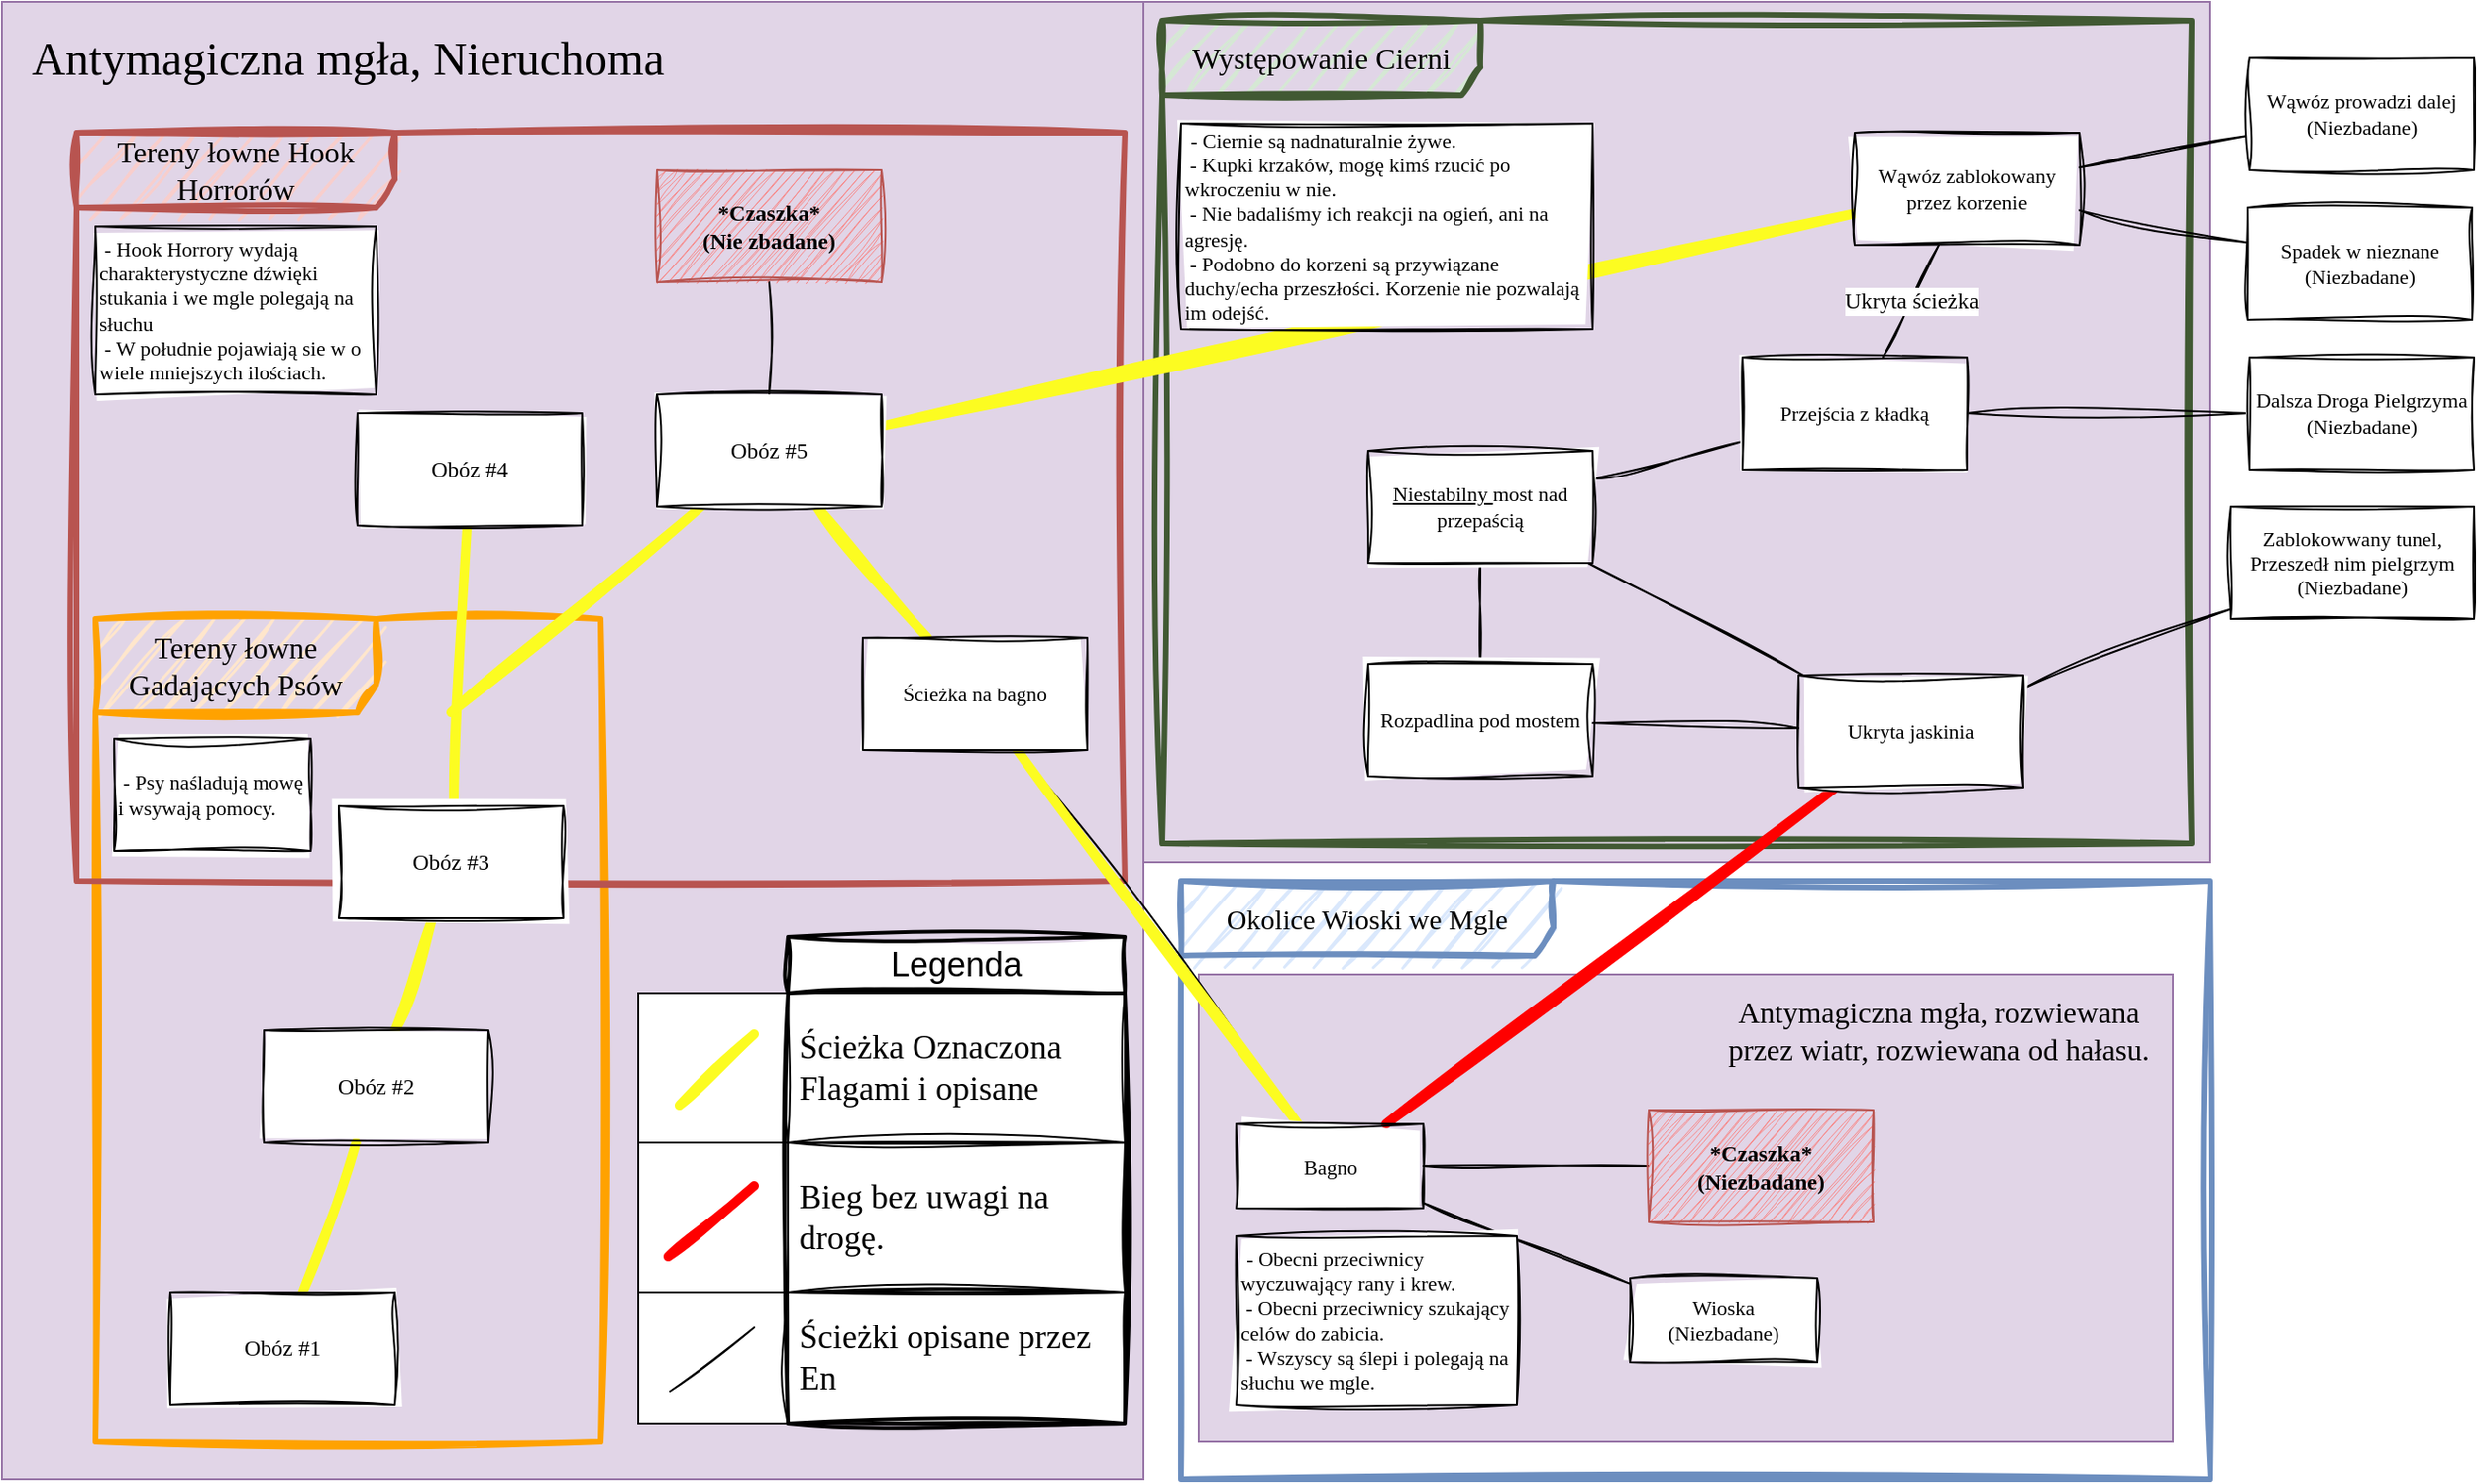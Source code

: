 <mxfile version="22.1.13" type="github">
  <diagram name="Page-1" id="jO8U_TxOKtu35358IPTG">
    <mxGraphModel dx="2620" dy="943" grid="1" gridSize="10" guides="1" tooltips="1" connect="1" arrows="1" fold="1" page="1" pageScale="1" pageWidth="827" pageHeight="1169" math="0" shadow="0">
      <root>
        <mxCell id="0" />
        <mxCell id="1" parent="0" />
        <mxCell id="beuTjJRbkT3ywZGF47F_-86" value="" style="rounded=0;whiteSpace=wrap;html=1;fontFamily=Helvetica;fontSize=11;fillColor=#e1d5e7;strokeColor=#9673a6;movable=1;resizable=1;rotatable=1;deletable=1;editable=1;locked=0;connectable=1;" vertex="1" parent="1">
          <mxGeometry x="530" y="130" width="570" height="460" as="geometry" />
        </mxCell>
        <mxCell id="beuTjJRbkT3ywZGF47F_-81" value="&lt;font style=&quot;font-size: 12px;&quot;&gt;&lt;span style=&quot;font-size: 15px;&quot;&gt;&lt;font style=&quot;font-size: 15px;&quot; face=&quot;Comic Sans MS&quot;&gt;Okolice Wioski we Mgle&lt;br&gt;&lt;/font&gt;&lt;/span&gt;&lt;/font&gt;" style="shape=umlFrame;whiteSpace=wrap;html=1;pointerEvents=0;fontFamily=Helvetica;fontSize=11;width=199;height=40;fillColor=#dae8fc;strokeColor=#6c8ebf;strokeWidth=3;movable=1;resizable=1;rotatable=1;deletable=1;editable=1;locked=0;connectable=1;sketch=1;curveFitting=1;jiggle=2;" vertex="1" parent="1">
          <mxGeometry x="550" y="600" width="550" height="320" as="geometry" />
        </mxCell>
        <mxCell id="beuTjJRbkT3ywZGF47F_-35" value="" style="rounded=0;whiteSpace=wrap;html=1;fontFamily=Helvetica;fontSize=11;fillColor=#e1d5e7;strokeColor=#9673a6;movable=1;resizable=1;rotatable=1;deletable=1;editable=1;locked=0;connectable=1;" vertex="1" parent="1">
          <mxGeometry x="559.5" y="650" width="520.5" height="250" as="geometry" />
        </mxCell>
        <mxCell id="beuTjJRbkT3ywZGF47F_-13" value="" style="rounded=0;whiteSpace=wrap;html=1;fontFamily=Helvetica;fontSize=11;fillColor=#e1d5e7;strokeColor=#9673a6;movable=1;resizable=1;rotatable=1;deletable=1;editable=1;locked=0;connectable=1;" vertex="1" parent="1">
          <mxGeometry x="-80" y="130" width="610" height="790" as="geometry" />
        </mxCell>
        <mxCell id="beuTjJRbkT3ywZGF47F_-30" value="&lt;font style=&quot;font-size: 16px;&quot; face=&quot;Comic Sans MS&quot;&gt;Występowanie Cierni&lt;/font&gt;" style="shape=umlFrame;whiteSpace=wrap;html=1;pointerEvents=0;fontFamily=Helvetica;fontSize=11;width=170;height=40;fillColor=#d5e8d4;strokeColor=#415933;strokeWidth=3;movable=1;resizable=1;rotatable=1;deletable=1;editable=1;locked=0;connectable=1;sketch=1;curveFitting=1;jiggle=2;" vertex="1" parent="1">
          <mxGeometry x="540" y="140" width="550" height="440" as="geometry" />
        </mxCell>
        <mxCell id="beuTjJRbkT3ywZGF47F_-77" value="&lt;font face=&quot;Comic Sans MS&quot; style=&quot;font-size: 16px;&quot;&gt;Tereny łowne Gadających Psów&lt;br&gt;&lt;/font&gt;" style="shape=umlFrame;whiteSpace=wrap;html=1;pointerEvents=0;fontFamily=Helvetica;fontSize=11;width=150;height=50;fillColor=#ffe6cc;strokeColor=#FFA200;strokeWidth=3;movable=0;resizable=0;rotatable=0;deletable=0;editable=0;locked=1;connectable=0;sketch=1;curveFitting=1;jiggle=2;" vertex="1" parent="1">
          <mxGeometry x="-30" y="460" width="270" height="440" as="geometry" />
        </mxCell>
        <mxCell id="beuTjJRbkT3ywZGF47F_-12" value="&lt;font face=&quot;Comic Sans MS&quot; style=&quot;font-size: 16px;&quot;&gt;Tereny łowne Hook Horrorów&lt;/font&gt;" style="shape=umlFrame;whiteSpace=wrap;html=1;pointerEvents=0;fontFamily=Helvetica;fontSize=11;width=170;height=40;fillColor=#f8cecc;strokeColor=#b85450;strokeWidth=3;movable=0;resizable=0;rotatable=0;deletable=0;editable=0;locked=1;connectable=0;sketch=1;curveFitting=1;jiggle=2;" vertex="1" parent="1">
          <mxGeometry x="-40" y="200" width="560" height="400" as="geometry" />
        </mxCell>
        <mxCell id="beuTjJRbkT3ywZGF47F_-4" style="rounded=0;orthogonalLoop=1;jettySize=auto;html=1;endArrow=none;endFill=0;curved=0;strokeColor=#FCFC21;strokeWidth=5;sketch=1;curveFitting=1;jiggle=2;" edge="1" parent="1" source="beuTjJRbkT3ywZGF47F_-1" target="beuTjJRbkT3ywZGF47F_-2">
          <mxGeometry relative="1" as="geometry" />
        </mxCell>
        <mxCell id="beuTjJRbkT3ywZGF47F_-1" value="&lt;font face=&quot;Comic Sans MS&quot;&gt;Obóz #1&lt;/font&gt;" style="rounded=0;whiteSpace=wrap;html=1;sketch=1;curveFitting=1;jiggle=2;" vertex="1" parent="1">
          <mxGeometry x="10" y="820" width="120" height="60" as="geometry" />
        </mxCell>
        <mxCell id="beuTjJRbkT3ywZGF47F_-6" style="edgeStyle=none;shape=connector;curved=0;rounded=0;orthogonalLoop=1;jettySize=auto;html=1;labelBackgroundColor=default;strokeColor=#FCFC21;align=center;verticalAlign=middle;fontFamily=Helvetica;fontSize=11;fontColor=default;endArrow=none;endFill=0;strokeWidth=5;sketch=1;curveFitting=1;jiggle=2;" edge="1" parent="1" source="beuTjJRbkT3ywZGF47F_-2" target="beuTjJRbkT3ywZGF47F_-3">
          <mxGeometry relative="1" as="geometry" />
        </mxCell>
        <mxCell id="beuTjJRbkT3ywZGF47F_-2" value="&lt;font face=&quot;Comic Sans MS&quot;&gt;Obóz #2&lt;/font&gt;" style="rounded=0;whiteSpace=wrap;html=1;sketch=1;curveFitting=1;jiggle=2;" vertex="1" parent="1">
          <mxGeometry x="60" y="680" width="120" height="60" as="geometry" />
        </mxCell>
        <mxCell id="beuTjJRbkT3ywZGF47F_-8" style="edgeStyle=none;shape=connector;curved=0;rounded=0;orthogonalLoop=1;jettySize=auto;html=1;labelBackgroundColor=default;strokeColor=#FCFC21;align=center;verticalAlign=middle;fontFamily=Helvetica;fontSize=11;fontColor=default;endArrow=none;endFill=0;fillColor=#fff2cc;strokeWidth=5;sketch=1;curveFitting=1;jiggle=2;" edge="1" parent="1" source="beuTjJRbkT3ywZGF47F_-3" target="beuTjJRbkT3ywZGF47F_-7">
          <mxGeometry relative="1" as="geometry" />
        </mxCell>
        <mxCell id="beuTjJRbkT3ywZGF47F_-3" value="&lt;font face=&quot;Comic Sans MS&quot;&gt;Obóz #3&lt;/font&gt;" style="rounded=0;whiteSpace=wrap;html=1;sketch=1;curveFitting=1;jiggle=2;" vertex="1" parent="1">
          <mxGeometry x="100" y="560" width="120" height="60" as="geometry" />
        </mxCell>
        <mxCell id="beuTjJRbkT3ywZGF47F_-10" style="edgeStyle=none;shape=connector;curved=0;rounded=0;orthogonalLoop=1;jettySize=auto;html=1;labelBackgroundColor=default;strokeColor=#FCFC21;align=center;verticalAlign=middle;fontFamily=Helvetica;fontSize=11;fontColor=default;endArrow=none;endFill=0;strokeWidth=5;sketch=1;curveFitting=1;jiggle=2;" edge="1" parent="1" target="beuTjJRbkT3ywZGF47F_-9">
          <mxGeometry relative="1" as="geometry">
            <mxPoint x="160" y="510" as="sourcePoint" />
          </mxGeometry>
        </mxCell>
        <mxCell id="beuTjJRbkT3ywZGF47F_-7" value="&lt;font face=&quot;Comic Sans MS&quot;&gt;Obóz #4&lt;/font&gt;" style="rounded=0;whiteSpace=wrap;html=1;sketch=1;curveFitting=1;jiggle=2;" vertex="1" parent="1">
          <mxGeometry x="110" y="350" width="120" height="60" as="geometry" />
        </mxCell>
        <mxCell id="beuTjJRbkT3ywZGF47F_-17" style="edgeStyle=none;shape=connector;curved=0;rounded=0;orthogonalLoop=1;jettySize=auto;html=1;labelBackgroundColor=default;strokeColor=default;align=center;verticalAlign=middle;fontFamily=Helvetica;fontSize=11;fontColor=default;endArrow=none;endFill=0;sketch=1;curveFitting=1;jiggle=2;" edge="1" parent="1" source="beuTjJRbkT3ywZGF47F_-9" target="beuTjJRbkT3ywZGF47F_-16">
          <mxGeometry relative="1" as="geometry" />
        </mxCell>
        <mxCell id="beuTjJRbkT3ywZGF47F_-19" style="edgeStyle=none;shape=connector;curved=0;rounded=0;orthogonalLoop=1;jettySize=auto;html=1;labelBackgroundColor=default;strokeColor=#FCFC21;align=center;verticalAlign=middle;fontFamily=Helvetica;fontSize=11;fontColor=default;endArrow=none;endFill=0;strokeWidth=5;sketch=1;curveFitting=1;jiggle=2;" edge="1" parent="1" source="beuTjJRbkT3ywZGF47F_-9" target="beuTjJRbkT3ywZGF47F_-18">
          <mxGeometry relative="1" as="geometry" />
        </mxCell>
        <mxCell id="beuTjJRbkT3ywZGF47F_-21" style="edgeStyle=none;shape=connector;curved=0;rounded=0;orthogonalLoop=1;jettySize=auto;html=1;labelBackgroundColor=default;strokeColor=#FCFC21;align=center;verticalAlign=middle;fontFamily=Helvetica;fontSize=11;fontColor=default;endArrow=none;endFill=0;strokeWidth=5;sketch=1;curveFitting=1;jiggle=2;" edge="1" parent="1" source="beuTjJRbkT3ywZGF47F_-9" target="beuTjJRbkT3ywZGF47F_-20">
          <mxGeometry relative="1" as="geometry" />
        </mxCell>
        <mxCell id="beuTjJRbkT3ywZGF47F_-9" value="&lt;font face=&quot;Comic Sans MS&quot;&gt;Obóz #5&lt;/font&gt;" style="rounded=0;whiteSpace=wrap;html=1;sketch=1;curveFitting=1;jiggle=2;" vertex="1" parent="1">
          <mxGeometry x="270" y="340" width="120" height="60" as="geometry" />
        </mxCell>
        <mxCell id="beuTjJRbkT3ywZGF47F_-16" value="&lt;font style=&quot;font-size: 12px;&quot; face=&quot;Comic Sans MS&quot;&gt;&lt;b&gt;*Czaszka*&lt;br&gt;(Nie zbadane)&lt;/b&gt;&lt;/font&gt;" style="rounded=0;whiteSpace=wrap;html=1;fontFamily=Helvetica;fontSize=11;sketch=1;curveFitting=1;jiggle=2;fillColor=#F88888;strokeColor=#b85450;" vertex="1" parent="1">
          <mxGeometry x="270" y="220" width="120" height="60" as="geometry" />
        </mxCell>
        <mxCell id="beuTjJRbkT3ywZGF47F_-23" style="edgeStyle=none;shape=connector;curved=0;rounded=0;orthogonalLoop=1;jettySize=auto;html=1;labelBackgroundColor=default;strokeColor=default;align=center;verticalAlign=middle;fontFamily=Helvetica;fontSize=11;fontColor=default;endArrow=none;endFill=0;sketch=1;curveFitting=1;jiggle=2;" edge="1" parent="1" source="beuTjJRbkT3ywZGF47F_-18" target="beuTjJRbkT3ywZGF47F_-22">
          <mxGeometry relative="1" as="geometry" />
        </mxCell>
        <mxCell id="beuTjJRbkT3ywZGF47F_-25" style="edgeStyle=none;shape=connector;curved=0;rounded=0;orthogonalLoop=1;jettySize=auto;html=1;labelBackgroundColor=default;strokeColor=default;align=center;verticalAlign=middle;fontFamily=Helvetica;fontSize=11;fontColor=default;endArrow=none;endFill=0;sketch=1;curveFitting=1;jiggle=2;" edge="1" parent="1" source="beuTjJRbkT3ywZGF47F_-18" target="beuTjJRbkT3ywZGF47F_-24">
          <mxGeometry relative="1" as="geometry" />
        </mxCell>
        <mxCell id="beuTjJRbkT3ywZGF47F_-64" style="edgeStyle=none;shape=connector;curved=0;rounded=0;orthogonalLoop=1;jettySize=auto;html=1;labelBackgroundColor=default;strokeColor=default;align=center;verticalAlign=middle;fontFamily=Helvetica;fontSize=11;fontColor=default;endArrow=none;endFill=0;sketch=1;curveFitting=1;jiggle=2;" edge="1" parent="1" source="beuTjJRbkT3ywZGF47F_-45" target="beuTjJRbkT3ywZGF47F_-63">
          <mxGeometry relative="1" as="geometry" />
        </mxCell>
        <mxCell id="beuTjJRbkT3ywZGF47F_-18" value="&lt;font face=&quot;Comic Sans MS&quot;&gt;Wąwóz zablokowany przez korzenie&lt;/font&gt;" style="rounded=0;whiteSpace=wrap;html=1;fontFamily=Helvetica;fontSize=11;fontColor=default;sketch=1;curveFitting=1;jiggle=2;" vertex="1" parent="1">
          <mxGeometry x="910" y="200" width="120" height="60" as="geometry" />
        </mxCell>
        <mxCell id="beuTjJRbkT3ywZGF47F_-29" style="edgeStyle=none;shape=connector;curved=0;rounded=0;orthogonalLoop=1;jettySize=auto;html=1;labelBackgroundColor=default;strokeColor=default;align=center;verticalAlign=middle;fontFamily=Helvetica;fontSize=11;fontColor=default;endArrow=none;endFill=0;sketch=1;curveFitting=1;jiggle=2;" edge="1" parent="1" source="beuTjJRbkT3ywZGF47F_-20" target="beuTjJRbkT3ywZGF47F_-28">
          <mxGeometry relative="1" as="geometry">
            <mxPoint x="670" y="610" as="sourcePoint" />
          </mxGeometry>
        </mxCell>
        <mxCell id="beuTjJRbkT3ywZGF47F_-52" style="edgeStyle=none;shape=connector;curved=0;rounded=0;orthogonalLoop=1;jettySize=auto;html=1;labelBackgroundColor=default;strokeColor=#FCFC21;align=center;verticalAlign=middle;fontFamily=Helvetica;fontSize=11;fontColor=default;endArrow=none;endFill=0;strokeWidth=5;sketch=1;curveFitting=1;jiggle=2;" edge="1" parent="1" source="beuTjJRbkT3ywZGF47F_-20" target="beuTjJRbkT3ywZGF47F_-28">
          <mxGeometry relative="1" as="geometry">
            <mxPoint x="690" y="600" as="targetPoint" />
          </mxGeometry>
        </mxCell>
        <mxCell id="beuTjJRbkT3ywZGF47F_-20" value="&lt;font face=&quot;Comic Sans MS&quot;&gt;Ścieżka na bagno&lt;/font&gt;" style="rounded=0;whiteSpace=wrap;html=1;fontFamily=Helvetica;fontSize=11;fontColor=default;sketch=1;curveFitting=1;jiggle=2;" vertex="1" parent="1">
          <mxGeometry x="380" y="470" width="120" height="60" as="geometry" />
        </mxCell>
        <mxCell id="beuTjJRbkT3ywZGF47F_-22" value="&lt;font face=&quot;Comic Sans MS&quot;&gt;Wąwóz prowadzi dalej&lt;br&gt;(Niezbadane)&lt;/font&gt;" style="rounded=0;whiteSpace=wrap;html=1;fontFamily=Helvetica;fontSize=11;fontColor=default;sketch=1;curveFitting=1;jiggle=2;" vertex="1" parent="1">
          <mxGeometry x="1121" y="160" width="120" height="60" as="geometry" />
        </mxCell>
        <mxCell id="beuTjJRbkT3ywZGF47F_-24" value="&lt;font face=&quot;Comic Sans MS&quot;&gt;Spadek w nieznane&lt;br&gt;(Niezbadane)&lt;/font&gt;" style="rounded=0;whiteSpace=wrap;html=1;fontFamily=Helvetica;fontSize=11;fontColor=default;sketch=1;curveFitting=1;jiggle=2;" vertex="1" parent="1">
          <mxGeometry x="1120" y="240" width="120" height="60" as="geometry" />
        </mxCell>
        <mxCell id="beuTjJRbkT3ywZGF47F_-32" style="edgeStyle=none;shape=connector;curved=0;rounded=0;orthogonalLoop=1;jettySize=auto;html=1;labelBackgroundColor=default;strokeColor=default;align=center;verticalAlign=middle;fontFamily=Helvetica;fontSize=11;fontColor=default;endArrow=none;endFill=0;movable=1;resizable=1;rotatable=1;deletable=1;editable=1;locked=0;connectable=1;sketch=1;curveFitting=1;jiggle=2;" edge="1" parent="1" source="beuTjJRbkT3ywZGF47F_-28" target="beuTjJRbkT3ywZGF47F_-31">
          <mxGeometry relative="1" as="geometry" />
        </mxCell>
        <mxCell id="beuTjJRbkT3ywZGF47F_-42" style="edgeStyle=none;shape=connector;curved=0;rounded=0;orthogonalLoop=1;jettySize=auto;html=1;labelBackgroundColor=default;strokeColor=#FF0000;align=center;verticalAlign=middle;fontFamily=Helvetica;fontSize=11;fontColor=default;endArrow=none;endFill=0;strokeWidth=5;sketch=1;curveFitting=1;jiggle=2;" edge="1" parent="1" source="beuTjJRbkT3ywZGF47F_-28" target="beuTjJRbkT3ywZGF47F_-41">
          <mxGeometry relative="1" as="geometry" />
        </mxCell>
        <mxCell id="beuTjJRbkT3ywZGF47F_-84" style="orthogonalLoop=1;jettySize=auto;html=1;fontFamily=Helvetica;fontSize=11;fontColor=default;endArrow=none;endFill=0;rounded=0;sketch=1;curveFitting=1;jiggle=2;" edge="1" parent="1" source="beuTjJRbkT3ywZGF47F_-28" target="beuTjJRbkT3ywZGF47F_-83">
          <mxGeometry relative="1" as="geometry" />
        </mxCell>
        <mxCell id="beuTjJRbkT3ywZGF47F_-28" value="&lt;font face=&quot;Comic Sans MS&quot;&gt;Bagno&lt;/font&gt;" style="rounded=0;whiteSpace=wrap;html=1;fontFamily=Helvetica;fontSize=11;fontColor=default;movable=1;resizable=1;rotatable=1;deletable=1;editable=1;locked=0;connectable=1;sketch=1;curveFitting=1;jiggle=2;" vertex="1" parent="1">
          <mxGeometry x="579.5" y="730" width="100" height="45" as="geometry" />
        </mxCell>
        <mxCell id="beuTjJRbkT3ywZGF47F_-31" value="&lt;font face=&quot;Comic Sans MS&quot; style=&quot;font-size: 12px;&quot;&gt;&lt;b&gt;*Czaszka*&lt;br&gt;(Niezbadane)&lt;/b&gt;&lt;/font&gt;" style="rounded=0;whiteSpace=wrap;html=1;fontFamily=Helvetica;fontSize=11;movable=1;resizable=1;rotatable=1;deletable=1;editable=1;locked=0;connectable=1;sketch=1;curveFitting=1;jiggle=2;fillColor=#F88888;strokeColor=#b85450;" vertex="1" parent="1">
          <mxGeometry x="800" y="722.5" width="120" height="60" as="geometry" />
        </mxCell>
        <mxCell id="beuTjJRbkT3ywZGF47F_-36" value="&lt;font face=&quot;Comic Sans MS&quot; style=&quot;font-size: 25px;&quot;&gt;Antymagiczna mgła, Nieruchoma&lt;br&gt;&lt;/font&gt;" style="text;html=1;strokeColor=none;fillColor=none;align=center;verticalAlign=middle;whiteSpace=wrap;rounded=0;fontSize=11;fontFamily=Helvetica;fontColor=default;strokeWidth=4;movable=1;resizable=1;rotatable=1;deletable=1;editable=1;locked=0;connectable=1;" vertex="1" parent="1">
          <mxGeometry x="-80" y="130" width="370" height="60" as="geometry" />
        </mxCell>
        <mxCell id="beuTjJRbkT3ywZGF47F_-40" value="&lt;font face=&quot;Comic Sans MS&quot; style=&quot;font-size: 16px;&quot;&gt;Antymagiczna mgła, rozwiewana przez wiatr, rozwiewana od hałasu.&lt;br&gt;&lt;/font&gt;" style="text;html=1;strokeColor=none;fillColor=none;align=center;verticalAlign=middle;whiteSpace=wrap;rounded=0;fontSize=11;fontFamily=Helvetica;fontColor=default;strokeWidth=4;movable=1;resizable=1;rotatable=1;deletable=1;editable=1;locked=0;connectable=1;sketch=1;curveFitting=1;jiggle=2;" vertex="1" parent="1">
          <mxGeometry x="830" y="650" width="250" height="60" as="geometry" />
        </mxCell>
        <mxCell id="beuTjJRbkT3ywZGF47F_-44" style="edgeStyle=none;shape=connector;curved=0;rounded=0;orthogonalLoop=1;jettySize=auto;html=1;labelBackgroundColor=default;strokeColor=default;align=center;verticalAlign=middle;fontFamily=Helvetica;fontSize=11;fontColor=default;endArrow=none;endFill=0;sketch=1;curveFitting=1;jiggle=2;" edge="1" parent="1" source="beuTjJRbkT3ywZGF47F_-41" target="beuTjJRbkT3ywZGF47F_-43">
          <mxGeometry relative="1" as="geometry" />
        </mxCell>
        <mxCell id="beuTjJRbkT3ywZGF47F_-46" style="edgeStyle=none;shape=connector;curved=0;rounded=0;orthogonalLoop=1;jettySize=auto;html=1;labelBackgroundColor=default;strokeColor=default;align=center;verticalAlign=middle;fontFamily=Helvetica;fontSize=11;fontColor=default;endArrow=none;endFill=0;sketch=1;curveFitting=1;jiggle=2;" edge="1" parent="1" source="beuTjJRbkT3ywZGF47F_-41" target="beuTjJRbkT3ywZGF47F_-45">
          <mxGeometry relative="1" as="geometry" />
        </mxCell>
        <mxCell id="beuTjJRbkT3ywZGF47F_-48" style="edgeStyle=none;shape=connector;curved=0;rounded=0;orthogonalLoop=1;jettySize=auto;html=1;labelBackgroundColor=default;strokeColor=default;align=center;verticalAlign=middle;fontFamily=Helvetica;fontSize=11;fontColor=default;endArrow=none;endFill=0;sketch=1;curveFitting=1;jiggle=2;" edge="1" parent="1" source="beuTjJRbkT3ywZGF47F_-41" target="beuTjJRbkT3ywZGF47F_-47">
          <mxGeometry relative="1" as="geometry" />
        </mxCell>
        <mxCell id="beuTjJRbkT3ywZGF47F_-41" value="&lt;font face=&quot;Comic Sans MS&quot;&gt;Ukryta jaskinia&lt;/font&gt;" style="rounded=0;whiteSpace=wrap;html=1;fontFamily=Helvetica;fontSize=11;fontColor=default;sketch=1;curveFitting=1;jiggle=2;" vertex="1" parent="1">
          <mxGeometry x="880" y="490" width="120" height="60" as="geometry" />
        </mxCell>
        <mxCell id="beuTjJRbkT3ywZGF47F_-43" value="&lt;font face=&quot;Comic Sans MS&quot;&gt;Zablokowwany tunel,&lt;br&gt;Przeszedł nim pielgrzym&lt;br&gt;(Niezbadane)&lt;/font&gt;" style="rounded=0;whiteSpace=wrap;html=1;fontFamily=Helvetica;fontSize=11;fontColor=default;sketch=1;curveFitting=1;jiggle=2;" vertex="1" parent="1">
          <mxGeometry x="1111" y="400" width="130" height="60" as="geometry" />
        </mxCell>
        <mxCell id="beuTjJRbkT3ywZGF47F_-49" style="edgeStyle=none;shape=connector;curved=0;rounded=0;orthogonalLoop=1;jettySize=auto;html=1;labelBackgroundColor=default;strokeColor=default;align=center;verticalAlign=middle;fontFamily=Helvetica;fontSize=11;fontColor=default;endArrow=none;endFill=0;sketch=1;curveFitting=1;jiggle=2;" edge="1" parent="1" source="beuTjJRbkT3ywZGF47F_-45" target="beuTjJRbkT3ywZGF47F_-47">
          <mxGeometry relative="1" as="geometry" />
        </mxCell>
        <mxCell id="beuTjJRbkT3ywZGF47F_-50" value="&lt;font face=&quot;Comic Sans MS&quot; style=&quot;font-size: 12px;&quot;&gt;Ukryta ścieżka&lt;br&gt;&lt;/font&gt;" style="edgeStyle=none;shape=connector;curved=0;rounded=0;orthogonalLoop=1;jettySize=auto;html=1;labelBackgroundColor=default;strokeColor=default;align=center;verticalAlign=middle;fontFamily=Helvetica;fontSize=11;fontColor=default;endArrow=none;endFill=0;sketch=1;curveFitting=1;jiggle=2;" edge="1" parent="1" source="beuTjJRbkT3ywZGF47F_-63" target="beuTjJRbkT3ywZGF47F_-18">
          <mxGeometry relative="1" as="geometry">
            <mxPoint x="730" y="370" as="sourcePoint" />
          </mxGeometry>
        </mxCell>
        <mxCell id="beuTjJRbkT3ywZGF47F_-45" value="&lt;font face=&quot;Comic Sans MS&quot;&gt;&lt;u&gt;Niestabilny &lt;/u&gt;most nad przepaścią&lt;/font&gt;" style="rounded=0;whiteSpace=wrap;html=1;fontFamily=Helvetica;fontSize=11;fontColor=default;sketch=1;curveFitting=1;jiggle=2;" vertex="1" parent="1">
          <mxGeometry x="650" y="370" width="120" height="60" as="geometry" />
        </mxCell>
        <mxCell id="beuTjJRbkT3ywZGF47F_-47" value="&lt;font face=&quot;Comic Sans MS&quot;&gt;Rozpadlina pod mostem&lt;/font&gt;" style="rounded=0;whiteSpace=wrap;html=1;fontFamily=Helvetica;fontSize=11;fontColor=default;sketch=1;curveFitting=1;jiggle=2;" vertex="1" parent="1">
          <mxGeometry x="650" y="484" width="120" height="60" as="geometry" />
        </mxCell>
        <mxCell id="beuTjJRbkT3ywZGF47F_-70" value="" style="rounded=0;whiteSpace=wrap;html=1;movable=0;resizable=0;rotatable=0;deletable=0;editable=0;locked=1;connectable=0;" vertex="1" parent="1">
          <mxGeometry x="260" y="660" width="260" height="80" as="geometry" />
        </mxCell>
        <mxCell id="beuTjJRbkT3ywZGF47F_-71" value="" style="rounded=0;whiteSpace=wrap;html=1;movable=0;resizable=0;rotatable=0;deletable=0;editable=0;locked=1;connectable=0;" vertex="1" parent="1">
          <mxGeometry x="260" y="740" width="260" height="80" as="geometry" />
        </mxCell>
        <mxCell id="beuTjJRbkT3ywZGF47F_-67" style="edgeStyle=none;shape=connector;curved=0;rounded=0;orthogonalLoop=1;jettySize=auto;html=1;labelBackgroundColor=default;strokeColor=default;align=center;verticalAlign=middle;fontFamily=Helvetica;fontSize=11;fontColor=default;endArrow=none;endFill=0;sketch=1;curveFitting=1;jiggle=2;" edge="1" parent="1" source="beuTjJRbkT3ywZGF47F_-63" target="beuTjJRbkT3ywZGF47F_-66">
          <mxGeometry relative="1" as="geometry" />
        </mxCell>
        <mxCell id="beuTjJRbkT3ywZGF47F_-63" value="&lt;font face=&quot;Comic Sans MS&quot;&gt;Przejścia z kładką&lt;/font&gt;" style="rounded=0;whiteSpace=wrap;html=1;fontFamily=Helvetica;fontSize=11;fontColor=default;sketch=1;curveFitting=1;jiggle=2;" vertex="1" parent="1">
          <mxGeometry x="850" y="320" width="120" height="60" as="geometry" />
        </mxCell>
        <mxCell id="beuTjJRbkT3ywZGF47F_-66" value="&lt;font face=&quot;Comic Sans MS&quot;&gt;Dalsza Droga Pielgrzyma&lt;br&gt;(Niezbadane)&lt;/font&gt;" style="rounded=0;whiteSpace=wrap;html=1;fontFamily=Helvetica;fontSize=11;fontColor=default;sketch=1;curveFitting=1;jiggle=2;" vertex="1" parent="1">
          <mxGeometry x="1121" y="320" width="120" height="60" as="geometry" />
        </mxCell>
        <mxCell id="beuTjJRbkT3ywZGF47F_-69" style="edgeStyle=none;shape=connector;curved=0;rounded=0;orthogonalLoop=1;jettySize=auto;html=1;labelBackgroundColor=default;strokeColor=#FCFC21;align=center;verticalAlign=middle;fontFamily=Helvetica;fontSize=11;fontColor=default;endArrow=none;endFill=0;strokeWidth=5;sketch=1;curveFitting=1;jiggle=2;movable=0;resizable=0;rotatable=0;deletable=0;editable=0;locked=1;connectable=0;" edge="1" parent="1">
          <mxGeometry relative="1" as="geometry">
            <mxPoint x="282" y="720" as="sourcePoint" />
            <mxPoint x="322" y="682" as="targetPoint" />
          </mxGeometry>
        </mxCell>
        <mxCell id="beuTjJRbkT3ywZGF47F_-72" value="" style="rounded=0;whiteSpace=wrap;html=1;movable=0;resizable=0;rotatable=0;deletable=0;editable=0;locked=1;connectable=0;" vertex="1" parent="1">
          <mxGeometry x="260" y="820" width="260" height="70" as="geometry" />
        </mxCell>
        <mxCell id="beuTjJRbkT3ywZGF47F_-53" value="&lt;font style=&quot;font-size: 18px;&quot;&gt;Legenda&lt;/font&gt;" style="swimlane;fontStyle=0;childLayout=stackLayout;horizontal=1;startSize=30;horizontalStack=0;resizeParent=1;resizeParentMax=0;resizeLast=0;collapsible=1;marginBottom=0;whiteSpace=wrap;html=1;fontFamily=Helvetica;fontSize=11;fontColor=default;strokeWidth=2;glass=0;swimlaneLine=1;rounded=0;shadow=0;sketch=1;curveFitting=1;jiggle=2;movable=0;resizable=0;rotatable=0;deletable=0;editable=0;locked=1;connectable=0;" vertex="1" parent="1">
          <mxGeometry x="340" y="630" width="180" height="260" as="geometry" />
        </mxCell>
        <mxCell id="beuTjJRbkT3ywZGF47F_-54" value="&lt;font face=&quot;Comic Sans MS&quot; style=&quot;font-size: 18px;&quot;&gt;Ścieżka Oznaczona Flagami i opisane&lt;/font&gt;" style="text;strokeColor=default;fillColor=none;align=left;verticalAlign=middle;spacingLeft=4;spacingRight=4;overflow=hidden;points=[[0,0.5],[1,0.5]];portConstraint=eastwest;rotatable=0;whiteSpace=wrap;html=1;fontSize=11;fontFamily=Helvetica;fontColor=default;sketch=1;curveFitting=1;jiggle=2;" vertex="1" parent="beuTjJRbkT3ywZGF47F_-53">
          <mxGeometry y="30" width="180" height="80" as="geometry" />
        </mxCell>
        <mxCell id="beuTjJRbkT3ywZGF47F_-55" value="&lt;font face=&quot;Comic Sans MS&quot; style=&quot;font-size: 18px;&quot;&gt;Bieg bez uwagi na drogę.&lt;/font&gt;" style="text;strokeColor=default;fillColor=none;align=left;verticalAlign=middle;spacingLeft=4;spacingRight=4;overflow=hidden;points=[[0,0.5],[1,0.5]];portConstraint=eastwest;rotatable=0;whiteSpace=wrap;html=1;fontSize=11;fontFamily=Helvetica;fontColor=default;sketch=1;curveFitting=1;jiggle=2;" vertex="1" parent="beuTjJRbkT3ywZGF47F_-53">
          <mxGeometry y="110" width="180" height="80" as="geometry" />
        </mxCell>
        <mxCell id="beuTjJRbkT3ywZGF47F_-56" value="&lt;font face=&quot;Comic Sans MS&quot; style=&quot;font-size: 18px;&quot;&gt;Ścieżki opisane przez En&lt;/font&gt;" style="text;strokeColor=default;fillColor=none;align=left;verticalAlign=middle;spacingLeft=4;spacingRight=4;overflow=hidden;points=[[0,0.5],[1,0.5]];portConstraint=eastwest;rotatable=0;whiteSpace=wrap;html=1;fontSize=11;fontFamily=Helvetica;fontColor=default;sketch=1;curveFitting=1;jiggle=2;" vertex="1" parent="beuTjJRbkT3ywZGF47F_-53">
          <mxGeometry y="190" width="180" height="70" as="geometry" />
        </mxCell>
        <mxCell id="beuTjJRbkT3ywZGF47F_-73" style="edgeStyle=none;shape=connector;curved=0;rounded=0;orthogonalLoop=1;jettySize=auto;html=1;labelBackgroundColor=default;strokeColor=#FF0000;align=center;verticalAlign=middle;fontFamily=Helvetica;fontSize=11;fontColor=default;endArrow=none;endFill=0;strokeWidth=5;sketch=1;curveFitting=1;jiggle=2;movable=0;resizable=0;rotatable=0;deletable=0;editable=0;locked=1;connectable=0;" edge="1" parent="1">
          <mxGeometry relative="1" as="geometry">
            <mxPoint x="276" y="801" as="sourcePoint" />
            <mxPoint x="322" y="763" as="targetPoint" />
          </mxGeometry>
        </mxCell>
        <mxCell id="beuTjJRbkT3ywZGF47F_-74" style="edgeStyle=none;shape=connector;curved=0;rounded=0;orthogonalLoop=1;jettySize=auto;html=1;labelBackgroundColor=default;strokeColor=default;align=center;verticalAlign=middle;fontFamily=Helvetica;fontSize=11;fontColor=default;endArrow=none;endFill=0;sketch=1;curveFitting=1;jiggle=2;movable=0;resizable=0;rotatable=0;deletable=0;editable=0;locked=1;connectable=0;" edge="1" parent="1">
          <mxGeometry relative="1" as="geometry">
            <mxPoint x="277" y="873" as="sourcePoint" />
            <mxPoint x="322" y="839" as="targetPoint" />
          </mxGeometry>
        </mxCell>
        <mxCell id="beuTjJRbkT3ywZGF47F_-75" value="&lt;div align=&quot;left&quot;&gt;&amp;nbsp;&lt;font face=&quot;Comic Sans MS&quot;&gt;- Obecni przeciwnicy wyczuwający rany i krew.&lt;br&gt;&amp;nbsp;- Obecni przeciwnicy szukający celów do zabicia.&lt;br&gt;&amp;nbsp;- Wszyscy są ślepi i polegają na słuchu we mgle.&lt;/font&gt;&lt;/div&gt;" style="rounded=0;whiteSpace=wrap;html=1;sketch=1;jiggle=2;curveFitting=1;strokeColor=default;align=left;verticalAlign=middle;fontFamily=Helvetica;fontSize=11;fontColor=default;fillColor=default;" vertex="1" parent="1">
          <mxGeometry x="579.5" y="790" width="150" height="90" as="geometry" />
        </mxCell>
        <mxCell id="beuTjJRbkT3ywZGF47F_-76" value="&amp;nbsp;&lt;font face=&quot;Comic Sans MS&quot; style=&quot;font-size: 11px;&quot;&gt;- Ciernie są nadnaturalnie żywe.&lt;br&gt;&amp;nbsp;- Kupki krzaków, mogę kimś rzucić po wkroczeniu w nie.&lt;br&gt;&amp;nbsp;- Nie badaliśmy ich reakcji na ogień, ani na agresję&lt;/font&gt;.&lt;br&gt;&lt;font face=&quot;Comic Sans MS&quot;&gt;&amp;nbsp;- Podobno do korzeni są przywiązane duchy/echa przeszłości. Korzenie nie pozwalają im odejść.&lt;/font&gt;" style="rounded=0;whiteSpace=wrap;html=1;sketch=1;jiggle=2;curveFitting=1;strokeColor=default;align=left;verticalAlign=middle;fontFamily=Helvetica;fontSize=11;fontColor=default;fillColor=default;" vertex="1" parent="1">
          <mxGeometry x="550" y="195" width="220" height="110" as="geometry" />
        </mxCell>
        <mxCell id="beuTjJRbkT3ywZGF47F_-79" value="&lt;font face=&quot;Comic Sans MS&quot;&gt;&amp;nbsp;- Hook Horrory wydają charakterystyczne dźwięki stukania i we mgle polegają na słuchu&lt;br&gt;&amp;nbsp;- W południe pojawiają sie w o wiele mniejszych ilościach.&lt;/font&gt;" style="rounded=0;whiteSpace=wrap;html=1;sketch=1;jiggle=2;curveFitting=1;strokeColor=default;align=left;verticalAlign=middle;fontFamily=Helvetica;fontSize=11;fontColor=default;fillColor=default;" vertex="1" parent="1">
          <mxGeometry x="-30" y="250" width="150" height="90" as="geometry" />
        </mxCell>
        <mxCell id="beuTjJRbkT3ywZGF47F_-80" value="&lt;font face=&quot;Comic Sans MS&quot;&gt;&amp;nbsp;- Psy naśladują mowę i wsywają pomocy.&lt;br&gt;&lt;/font&gt;" style="rounded=0;whiteSpace=wrap;html=1;sketch=1;jiggle=2;curveFitting=1;strokeColor=default;align=left;verticalAlign=middle;fontFamily=Helvetica;fontSize=11;fontColor=default;fillColor=default;" vertex="1" parent="1">
          <mxGeometry x="-20" y="524" width="105" height="60" as="geometry" />
        </mxCell>
        <mxCell id="beuTjJRbkT3ywZGF47F_-83" value="&lt;font face=&quot;Comic Sans MS&quot;&gt;Wioska&lt;br&gt;(Niezbadane)&lt;br&gt;&lt;/font&gt;" style="rounded=0;whiteSpace=wrap;html=1;fontFamily=Helvetica;fontSize=11;fontColor=default;movable=1;resizable=1;rotatable=1;deletable=1;editable=1;locked=0;connectable=1;sketch=1;curveFitting=1;jiggle=2;" vertex="1" parent="1">
          <mxGeometry x="790" y="812.5" width="100" height="45" as="geometry" />
        </mxCell>
      </root>
    </mxGraphModel>
  </diagram>
</mxfile>
